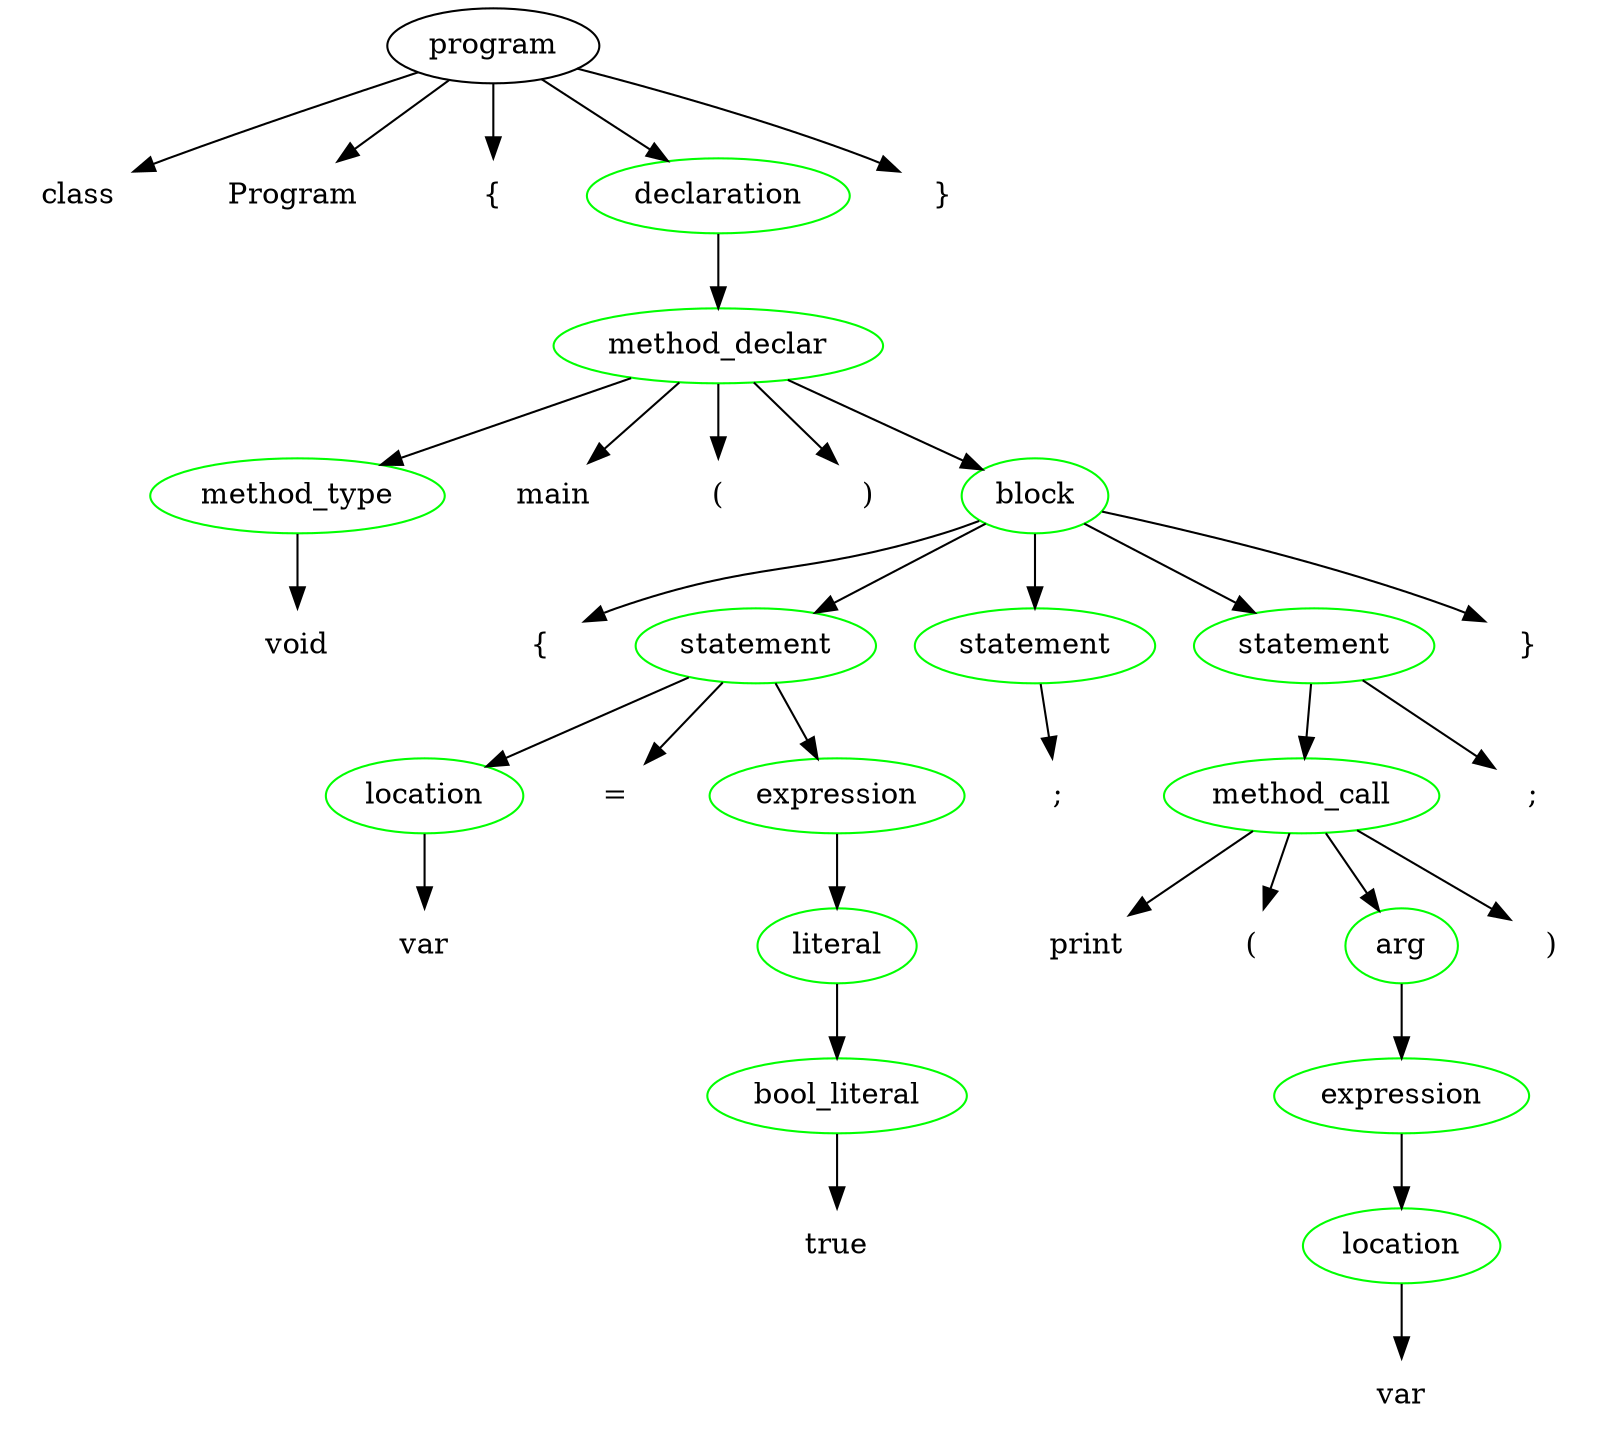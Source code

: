 // Trees/tree_input.gv
digraph "Trees/tree_input" {
	0 [label=program]
	1 [label=class color=white]
	0 -> 1
	2 [label=Program color=white]
	0 -> 2
	3 [label="{" color=white]
	0 -> 3
	4 [label=declaration color=green]
	0 -> 4
	5 [label=method_declar color=green]
	4 -> 5
	6 [label=method_type color=green]
	5 -> 6
	7 [label=void color=white]
	6 -> 7
	8 [label=main color=white]
	5 -> 8
	9 [label="(" color=white]
	5 -> 9
	10 [label=")" color=white]
	5 -> 10
	11 [label=block color=green]
	5 -> 11
	12 [label="{" color=white]
	11 -> 12
	13 [label=statement color=green]
	11 -> 13
	14 [label=location color=green]
	13 -> 14
	15 [label=var color=white]
	14 -> 15
	16 [label="=" color=white]
	13 -> 16
	17 [label=expression color=green]
	13 -> 17
	18 [label=literal color=green]
	17 -> 18
	19 [label=bool_literal color=green]
	18 -> 19
	20 [label=true color=white]
	19 -> 20
	21 [label=statement color=green]
	11 -> 21
	22 [label=";" color=white]
	21 -> 22
	23 [label=statement color=green]
	11 -> 23
	24 [label=method_call color=green]
	23 -> 24
	25 [label=print color=white]
	24 -> 25
	26 [label="(" color=white]
	24 -> 26
	27 [label=arg color=green]
	24 -> 27
	28 [label=expression color=green]
	27 -> 28
	29 [label=location color=green]
	28 -> 29
	30 [label=var color=white]
	29 -> 30
	31 [label=")" color=white]
	24 -> 31
	32 [label=";" color=white]
	23 -> 32
	33 [label="}" color=white]
	11 -> 33
	34 [label="}" color=white]
	0 -> 34
}
